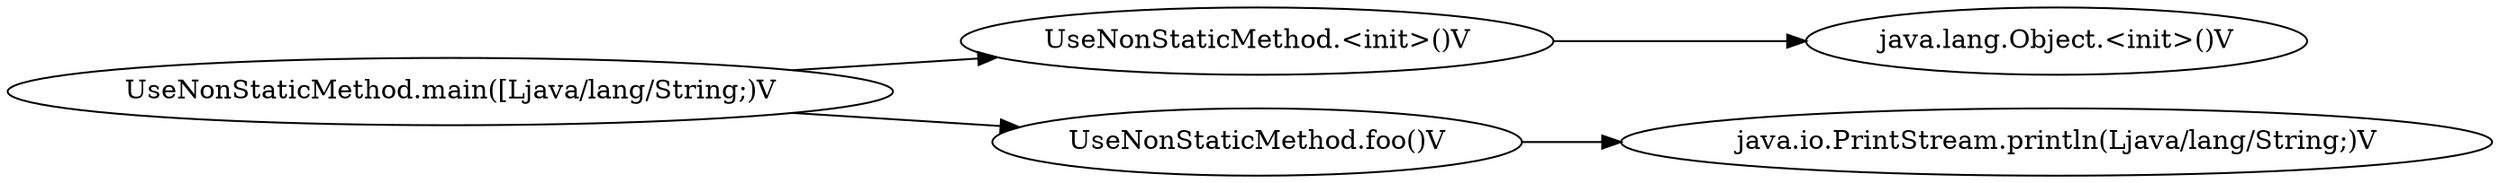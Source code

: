 digraph graphname {
rankdir="LR";
117 [label="UseNonStaticMethod.<init>()V"]
118 [label="java.lang.Object.<init>()V"]
120 [label="UseNonStaticMethod.main([Ljava/lang/String;)V"]
133 [label="UseNonStaticMethod.foo()V"]
135 [label="java.io.PrintStream.println(Ljava/lang/String;)V"]
117 -> 118
120 -> 117
120 -> 133
133 -> 135
}
